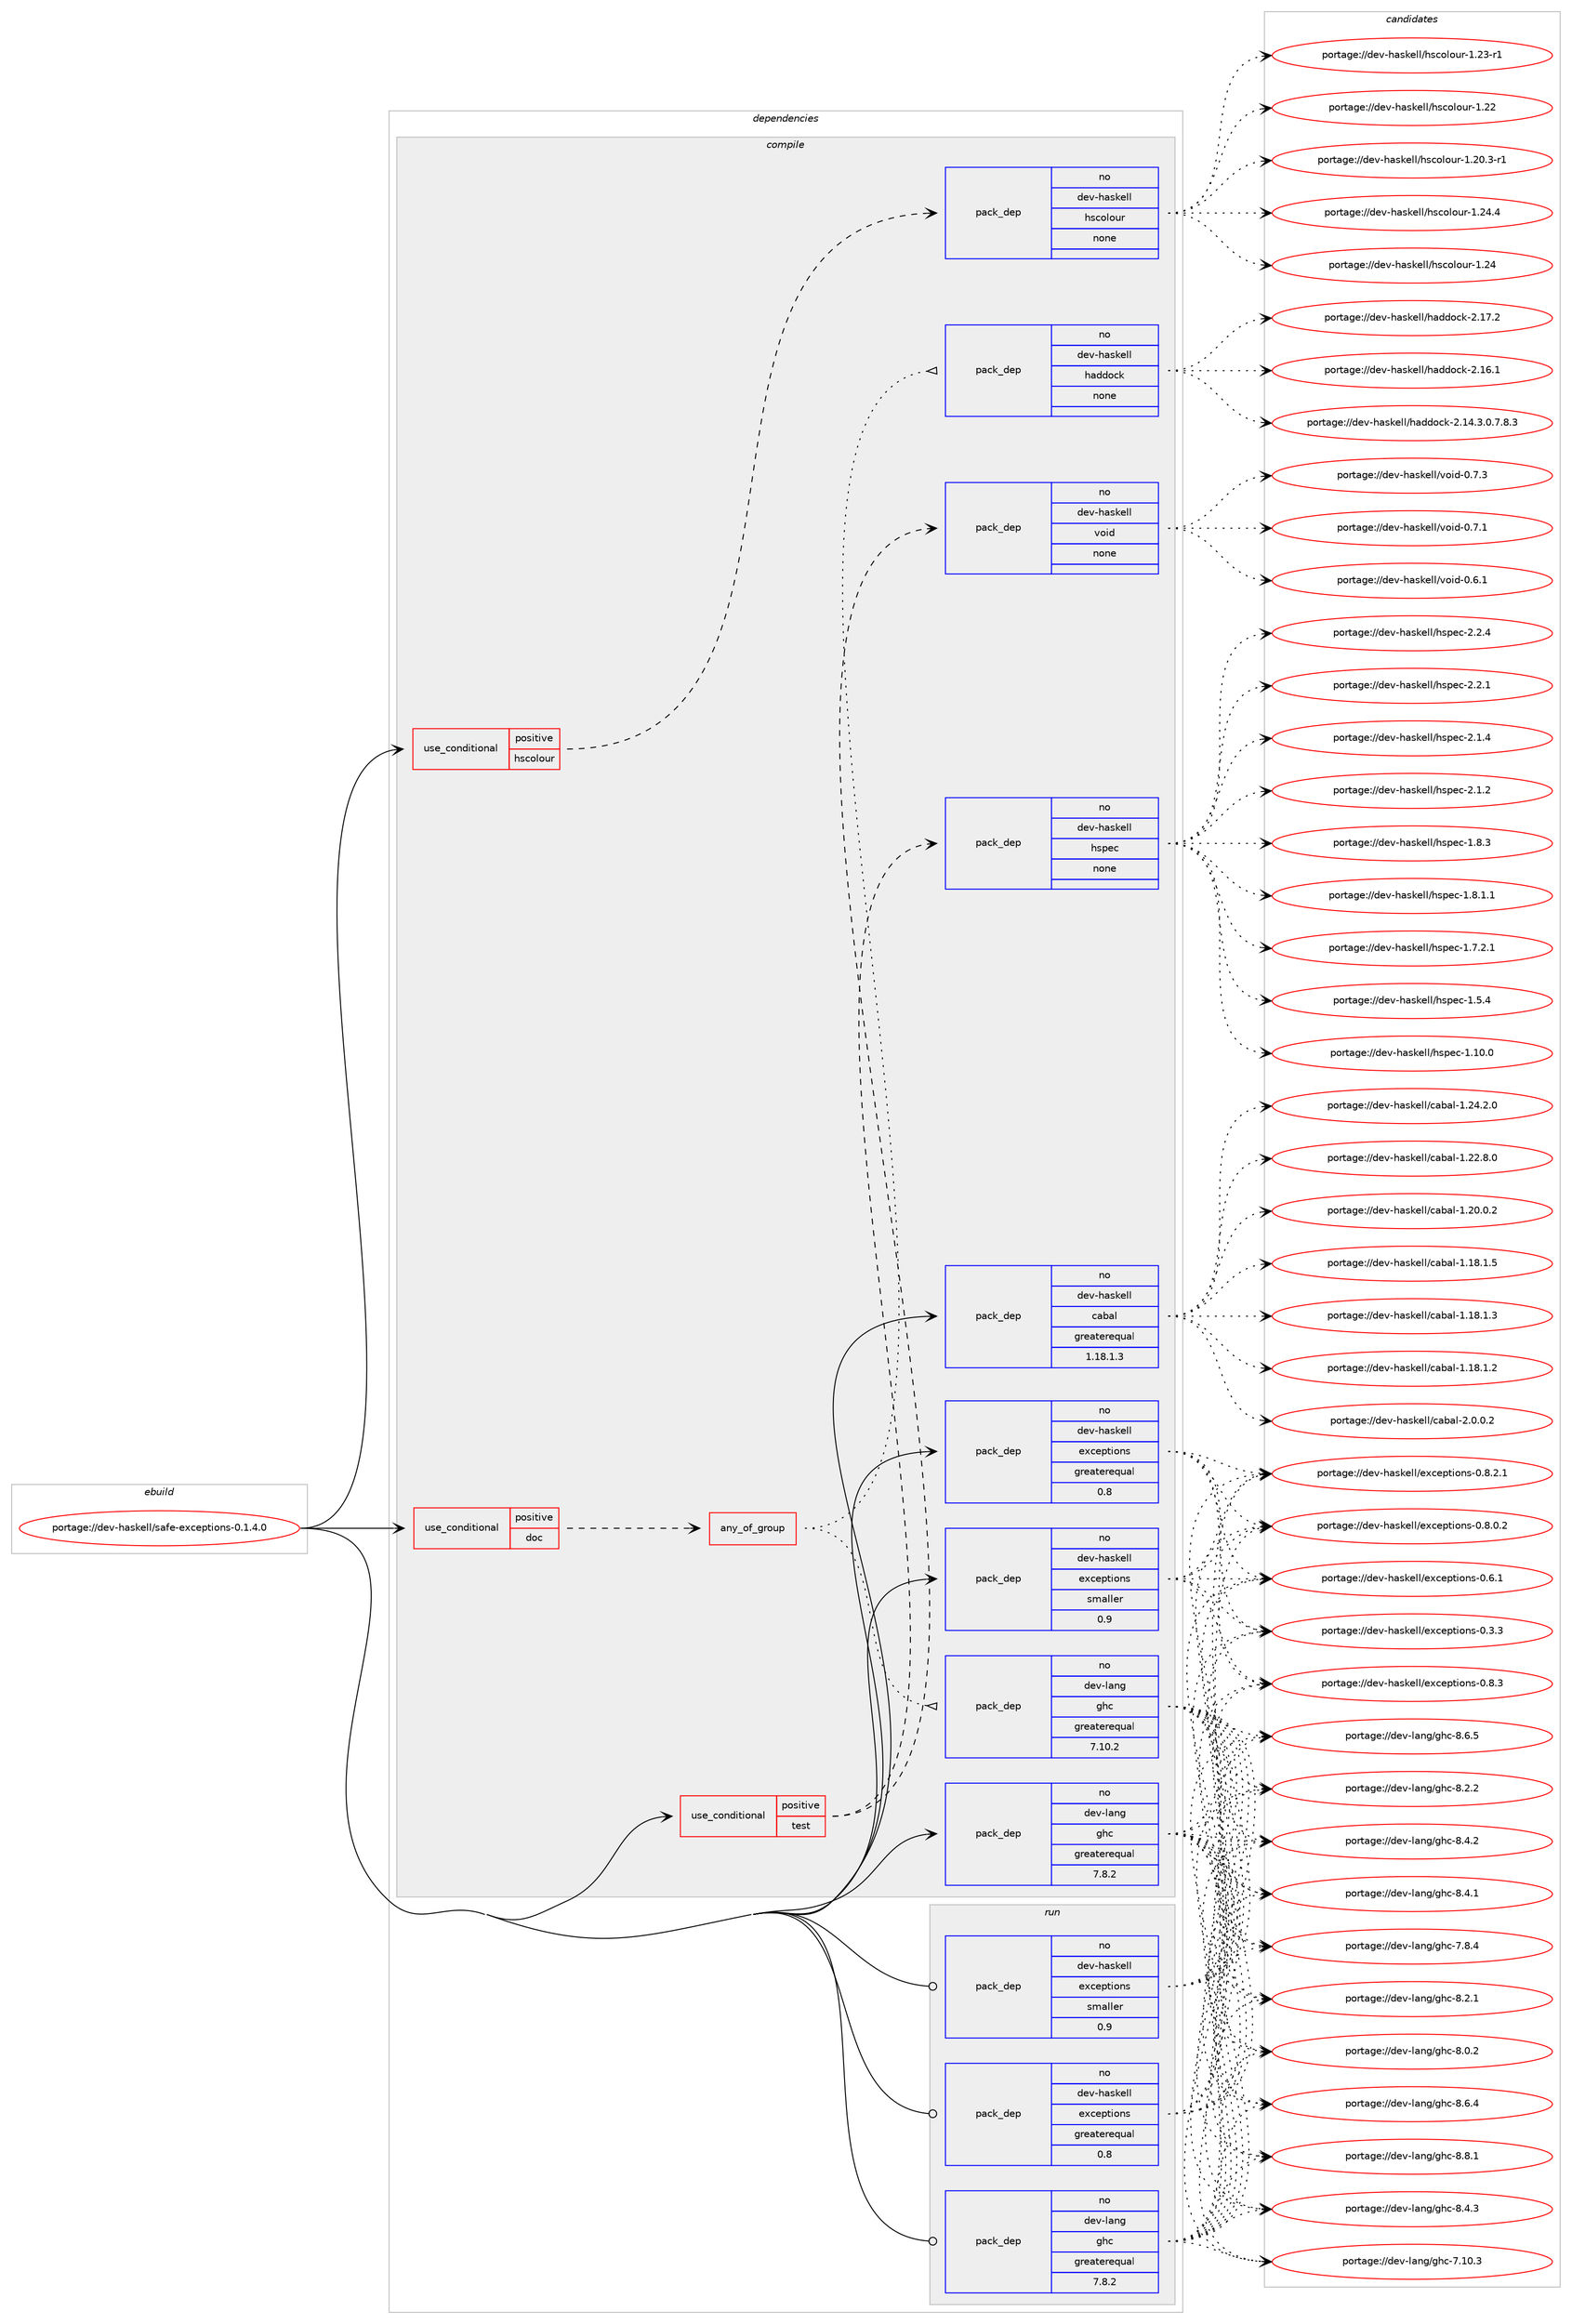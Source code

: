 digraph prolog {

# *************
# Graph options
# *************

newrank=true;
concentrate=true;
compound=true;
graph [rankdir=LR,fontname=Helvetica,fontsize=10,ranksep=1.5];#, ranksep=2.5, nodesep=0.2];
edge  [arrowhead=vee];
node  [fontname=Helvetica,fontsize=10];

# **********
# The ebuild
# **********

subgraph cluster_leftcol {
color=gray;
label=<<i>ebuild</i>>;
id [label="portage://dev-haskell/safe-exceptions-0.1.4.0", color=red, width=4, href="../dev-haskell/safe-exceptions-0.1.4.0.svg"];
}

# ****************
# The dependencies
# ****************

subgraph cluster_midcol {
color=gray;
label=<<i>dependencies</i>>;
subgraph cluster_compile {
fillcolor="#eeeeee";
style=filled;
label=<<i>compile</i>>;
subgraph cond131956 {
dependency546477 [label=<<TABLE BORDER="0" CELLBORDER="1" CELLSPACING="0" CELLPADDING="4"><TR><TD ROWSPAN="3" CELLPADDING="10">use_conditional</TD></TR><TR><TD>positive</TD></TR><TR><TD>doc</TD></TR></TABLE>>, shape=none, color=red];
subgraph any5815 {
dependency546478 [label=<<TABLE BORDER="0" CELLBORDER="1" CELLSPACING="0" CELLPADDING="4"><TR><TD CELLPADDING="10">any_of_group</TD></TR></TABLE>>, shape=none, color=red];subgraph pack408469 {
dependency546479 [label=<<TABLE BORDER="0" CELLBORDER="1" CELLSPACING="0" CELLPADDING="4" WIDTH="220"><TR><TD ROWSPAN="6" CELLPADDING="30">pack_dep</TD></TR><TR><TD WIDTH="110">no</TD></TR><TR><TD>dev-haskell</TD></TR><TR><TD>haddock</TD></TR><TR><TD>none</TD></TR><TR><TD></TD></TR></TABLE>>, shape=none, color=blue];
}
dependency546478:e -> dependency546479:w [weight=20,style="dotted",arrowhead="oinv"];
subgraph pack408470 {
dependency546480 [label=<<TABLE BORDER="0" CELLBORDER="1" CELLSPACING="0" CELLPADDING="4" WIDTH="220"><TR><TD ROWSPAN="6" CELLPADDING="30">pack_dep</TD></TR><TR><TD WIDTH="110">no</TD></TR><TR><TD>dev-lang</TD></TR><TR><TD>ghc</TD></TR><TR><TD>greaterequal</TD></TR><TR><TD>7.10.2</TD></TR></TABLE>>, shape=none, color=blue];
}
dependency546478:e -> dependency546480:w [weight=20,style="dotted",arrowhead="oinv"];
}
dependency546477:e -> dependency546478:w [weight=20,style="dashed",arrowhead="vee"];
}
id:e -> dependency546477:w [weight=20,style="solid",arrowhead="vee"];
subgraph cond131957 {
dependency546481 [label=<<TABLE BORDER="0" CELLBORDER="1" CELLSPACING="0" CELLPADDING="4"><TR><TD ROWSPAN="3" CELLPADDING="10">use_conditional</TD></TR><TR><TD>positive</TD></TR><TR><TD>hscolour</TD></TR></TABLE>>, shape=none, color=red];
subgraph pack408471 {
dependency546482 [label=<<TABLE BORDER="0" CELLBORDER="1" CELLSPACING="0" CELLPADDING="4" WIDTH="220"><TR><TD ROWSPAN="6" CELLPADDING="30">pack_dep</TD></TR><TR><TD WIDTH="110">no</TD></TR><TR><TD>dev-haskell</TD></TR><TR><TD>hscolour</TD></TR><TR><TD>none</TD></TR><TR><TD></TD></TR></TABLE>>, shape=none, color=blue];
}
dependency546481:e -> dependency546482:w [weight=20,style="dashed",arrowhead="vee"];
}
id:e -> dependency546481:w [weight=20,style="solid",arrowhead="vee"];
subgraph cond131958 {
dependency546483 [label=<<TABLE BORDER="0" CELLBORDER="1" CELLSPACING="0" CELLPADDING="4"><TR><TD ROWSPAN="3" CELLPADDING="10">use_conditional</TD></TR><TR><TD>positive</TD></TR><TR><TD>test</TD></TR></TABLE>>, shape=none, color=red];
subgraph pack408472 {
dependency546484 [label=<<TABLE BORDER="0" CELLBORDER="1" CELLSPACING="0" CELLPADDING="4" WIDTH="220"><TR><TD ROWSPAN="6" CELLPADDING="30">pack_dep</TD></TR><TR><TD WIDTH="110">no</TD></TR><TR><TD>dev-haskell</TD></TR><TR><TD>hspec</TD></TR><TR><TD>none</TD></TR><TR><TD></TD></TR></TABLE>>, shape=none, color=blue];
}
dependency546483:e -> dependency546484:w [weight=20,style="dashed",arrowhead="vee"];
subgraph pack408473 {
dependency546485 [label=<<TABLE BORDER="0" CELLBORDER="1" CELLSPACING="0" CELLPADDING="4" WIDTH="220"><TR><TD ROWSPAN="6" CELLPADDING="30">pack_dep</TD></TR><TR><TD WIDTH="110">no</TD></TR><TR><TD>dev-haskell</TD></TR><TR><TD>void</TD></TR><TR><TD>none</TD></TR><TR><TD></TD></TR></TABLE>>, shape=none, color=blue];
}
dependency546483:e -> dependency546485:w [weight=20,style="dashed",arrowhead="vee"];
}
id:e -> dependency546483:w [weight=20,style="solid",arrowhead="vee"];
subgraph pack408474 {
dependency546486 [label=<<TABLE BORDER="0" CELLBORDER="1" CELLSPACING="0" CELLPADDING="4" WIDTH="220"><TR><TD ROWSPAN="6" CELLPADDING="30">pack_dep</TD></TR><TR><TD WIDTH="110">no</TD></TR><TR><TD>dev-haskell</TD></TR><TR><TD>cabal</TD></TR><TR><TD>greaterequal</TD></TR><TR><TD>1.18.1.3</TD></TR></TABLE>>, shape=none, color=blue];
}
id:e -> dependency546486:w [weight=20,style="solid",arrowhead="vee"];
subgraph pack408475 {
dependency546487 [label=<<TABLE BORDER="0" CELLBORDER="1" CELLSPACING="0" CELLPADDING="4" WIDTH="220"><TR><TD ROWSPAN="6" CELLPADDING="30">pack_dep</TD></TR><TR><TD WIDTH="110">no</TD></TR><TR><TD>dev-haskell</TD></TR><TR><TD>exceptions</TD></TR><TR><TD>greaterequal</TD></TR><TR><TD>0.8</TD></TR></TABLE>>, shape=none, color=blue];
}
id:e -> dependency546487:w [weight=20,style="solid",arrowhead="vee"];
subgraph pack408476 {
dependency546488 [label=<<TABLE BORDER="0" CELLBORDER="1" CELLSPACING="0" CELLPADDING="4" WIDTH="220"><TR><TD ROWSPAN="6" CELLPADDING="30">pack_dep</TD></TR><TR><TD WIDTH="110">no</TD></TR><TR><TD>dev-haskell</TD></TR><TR><TD>exceptions</TD></TR><TR><TD>smaller</TD></TR><TR><TD>0.9</TD></TR></TABLE>>, shape=none, color=blue];
}
id:e -> dependency546488:w [weight=20,style="solid",arrowhead="vee"];
subgraph pack408477 {
dependency546489 [label=<<TABLE BORDER="0" CELLBORDER="1" CELLSPACING="0" CELLPADDING="4" WIDTH="220"><TR><TD ROWSPAN="6" CELLPADDING="30">pack_dep</TD></TR><TR><TD WIDTH="110">no</TD></TR><TR><TD>dev-lang</TD></TR><TR><TD>ghc</TD></TR><TR><TD>greaterequal</TD></TR><TR><TD>7.8.2</TD></TR></TABLE>>, shape=none, color=blue];
}
id:e -> dependency546489:w [weight=20,style="solid",arrowhead="vee"];
}
subgraph cluster_compileandrun {
fillcolor="#eeeeee";
style=filled;
label=<<i>compile and run</i>>;
}
subgraph cluster_run {
fillcolor="#eeeeee";
style=filled;
label=<<i>run</i>>;
subgraph pack408478 {
dependency546490 [label=<<TABLE BORDER="0" CELLBORDER="1" CELLSPACING="0" CELLPADDING="4" WIDTH="220"><TR><TD ROWSPAN="6" CELLPADDING="30">pack_dep</TD></TR><TR><TD WIDTH="110">no</TD></TR><TR><TD>dev-haskell</TD></TR><TR><TD>exceptions</TD></TR><TR><TD>greaterequal</TD></TR><TR><TD>0.8</TD></TR></TABLE>>, shape=none, color=blue];
}
id:e -> dependency546490:w [weight=20,style="solid",arrowhead="odot"];
subgraph pack408479 {
dependency546491 [label=<<TABLE BORDER="0" CELLBORDER="1" CELLSPACING="0" CELLPADDING="4" WIDTH="220"><TR><TD ROWSPAN="6" CELLPADDING="30">pack_dep</TD></TR><TR><TD WIDTH="110">no</TD></TR><TR><TD>dev-haskell</TD></TR><TR><TD>exceptions</TD></TR><TR><TD>smaller</TD></TR><TR><TD>0.9</TD></TR></TABLE>>, shape=none, color=blue];
}
id:e -> dependency546491:w [weight=20,style="solid",arrowhead="odot"];
subgraph pack408480 {
dependency546492 [label=<<TABLE BORDER="0" CELLBORDER="1" CELLSPACING="0" CELLPADDING="4" WIDTH="220"><TR><TD ROWSPAN="6" CELLPADDING="30">pack_dep</TD></TR><TR><TD WIDTH="110">no</TD></TR><TR><TD>dev-lang</TD></TR><TR><TD>ghc</TD></TR><TR><TD>greaterequal</TD></TR><TR><TD>7.8.2</TD></TR></TABLE>>, shape=none, color=blue];
}
id:e -> dependency546492:w [weight=20,style="solid",arrowhead="odot"];
}
}

# **************
# The candidates
# **************

subgraph cluster_choices {
rank=same;
color=gray;
label=<<i>candidates</i>>;

subgraph choice408469 {
color=black;
nodesep=1;
choice100101118451049711510710110810847104971001001119910745504649554650 [label="portage://dev-haskell/haddock-2.17.2", color=red, width=4,href="../dev-haskell/haddock-2.17.2.svg"];
choice100101118451049711510710110810847104971001001119910745504649544649 [label="portage://dev-haskell/haddock-2.16.1", color=red, width=4,href="../dev-haskell/haddock-2.16.1.svg"];
choice1001011184510497115107101108108471049710010011199107455046495246514648465546564651 [label="portage://dev-haskell/haddock-2.14.3.0.7.8.3", color=red, width=4,href="../dev-haskell/haddock-2.14.3.0.7.8.3.svg"];
dependency546479:e -> choice100101118451049711510710110810847104971001001119910745504649554650:w [style=dotted,weight="100"];
dependency546479:e -> choice100101118451049711510710110810847104971001001119910745504649544649:w [style=dotted,weight="100"];
dependency546479:e -> choice1001011184510497115107101108108471049710010011199107455046495246514648465546564651:w [style=dotted,weight="100"];
}
subgraph choice408470 {
color=black;
nodesep=1;
choice10010111845108971101034710310499455646564649 [label="portage://dev-lang/ghc-8.8.1", color=red, width=4,href="../dev-lang/ghc-8.8.1.svg"];
choice10010111845108971101034710310499455646544653 [label="portage://dev-lang/ghc-8.6.5", color=red, width=4,href="../dev-lang/ghc-8.6.5.svg"];
choice10010111845108971101034710310499455646544652 [label="portage://dev-lang/ghc-8.6.4", color=red, width=4,href="../dev-lang/ghc-8.6.4.svg"];
choice10010111845108971101034710310499455646524651 [label="portage://dev-lang/ghc-8.4.3", color=red, width=4,href="../dev-lang/ghc-8.4.3.svg"];
choice10010111845108971101034710310499455646524650 [label="portage://dev-lang/ghc-8.4.2", color=red, width=4,href="../dev-lang/ghc-8.4.2.svg"];
choice10010111845108971101034710310499455646524649 [label="portage://dev-lang/ghc-8.4.1", color=red, width=4,href="../dev-lang/ghc-8.4.1.svg"];
choice10010111845108971101034710310499455646504650 [label="portage://dev-lang/ghc-8.2.2", color=red, width=4,href="../dev-lang/ghc-8.2.2.svg"];
choice10010111845108971101034710310499455646504649 [label="portage://dev-lang/ghc-8.2.1", color=red, width=4,href="../dev-lang/ghc-8.2.1.svg"];
choice10010111845108971101034710310499455646484650 [label="portage://dev-lang/ghc-8.0.2", color=red, width=4,href="../dev-lang/ghc-8.0.2.svg"];
choice10010111845108971101034710310499455546564652 [label="portage://dev-lang/ghc-7.8.4", color=red, width=4,href="../dev-lang/ghc-7.8.4.svg"];
choice1001011184510897110103471031049945554649484651 [label="portage://dev-lang/ghc-7.10.3", color=red, width=4,href="../dev-lang/ghc-7.10.3.svg"];
dependency546480:e -> choice10010111845108971101034710310499455646564649:w [style=dotted,weight="100"];
dependency546480:e -> choice10010111845108971101034710310499455646544653:w [style=dotted,weight="100"];
dependency546480:e -> choice10010111845108971101034710310499455646544652:w [style=dotted,weight="100"];
dependency546480:e -> choice10010111845108971101034710310499455646524651:w [style=dotted,weight="100"];
dependency546480:e -> choice10010111845108971101034710310499455646524650:w [style=dotted,weight="100"];
dependency546480:e -> choice10010111845108971101034710310499455646524649:w [style=dotted,weight="100"];
dependency546480:e -> choice10010111845108971101034710310499455646504650:w [style=dotted,weight="100"];
dependency546480:e -> choice10010111845108971101034710310499455646504649:w [style=dotted,weight="100"];
dependency546480:e -> choice10010111845108971101034710310499455646484650:w [style=dotted,weight="100"];
dependency546480:e -> choice10010111845108971101034710310499455546564652:w [style=dotted,weight="100"];
dependency546480:e -> choice1001011184510897110103471031049945554649484651:w [style=dotted,weight="100"];
}
subgraph choice408471 {
color=black;
nodesep=1;
choice1001011184510497115107101108108471041159911110811111711445494650524652 [label="portage://dev-haskell/hscolour-1.24.4", color=red, width=4,href="../dev-haskell/hscolour-1.24.4.svg"];
choice100101118451049711510710110810847104115991111081111171144549465052 [label="portage://dev-haskell/hscolour-1.24", color=red, width=4,href="../dev-haskell/hscolour-1.24.svg"];
choice1001011184510497115107101108108471041159911110811111711445494650514511449 [label="portage://dev-haskell/hscolour-1.23-r1", color=red, width=4,href="../dev-haskell/hscolour-1.23-r1.svg"];
choice100101118451049711510710110810847104115991111081111171144549465050 [label="portage://dev-haskell/hscolour-1.22", color=red, width=4,href="../dev-haskell/hscolour-1.22.svg"];
choice10010111845104971151071011081084710411599111108111117114454946504846514511449 [label="portage://dev-haskell/hscolour-1.20.3-r1", color=red, width=4,href="../dev-haskell/hscolour-1.20.3-r1.svg"];
dependency546482:e -> choice1001011184510497115107101108108471041159911110811111711445494650524652:w [style=dotted,weight="100"];
dependency546482:e -> choice100101118451049711510710110810847104115991111081111171144549465052:w [style=dotted,weight="100"];
dependency546482:e -> choice1001011184510497115107101108108471041159911110811111711445494650514511449:w [style=dotted,weight="100"];
dependency546482:e -> choice100101118451049711510710110810847104115991111081111171144549465050:w [style=dotted,weight="100"];
dependency546482:e -> choice10010111845104971151071011081084710411599111108111117114454946504846514511449:w [style=dotted,weight="100"];
}
subgraph choice408472 {
color=black;
nodesep=1;
choice10010111845104971151071011081084710411511210199455046504652 [label="portage://dev-haskell/hspec-2.2.4", color=red, width=4,href="../dev-haskell/hspec-2.2.4.svg"];
choice10010111845104971151071011081084710411511210199455046504649 [label="portage://dev-haskell/hspec-2.2.1", color=red, width=4,href="../dev-haskell/hspec-2.2.1.svg"];
choice10010111845104971151071011081084710411511210199455046494652 [label="portage://dev-haskell/hspec-2.1.4", color=red, width=4,href="../dev-haskell/hspec-2.1.4.svg"];
choice10010111845104971151071011081084710411511210199455046494650 [label="portage://dev-haskell/hspec-2.1.2", color=red, width=4,href="../dev-haskell/hspec-2.1.2.svg"];
choice10010111845104971151071011081084710411511210199454946564651 [label="portage://dev-haskell/hspec-1.8.3", color=red, width=4,href="../dev-haskell/hspec-1.8.3.svg"];
choice100101118451049711510710110810847104115112101994549465646494649 [label="portage://dev-haskell/hspec-1.8.1.1", color=red, width=4,href="../dev-haskell/hspec-1.8.1.1.svg"];
choice100101118451049711510710110810847104115112101994549465546504649 [label="portage://dev-haskell/hspec-1.7.2.1", color=red, width=4,href="../dev-haskell/hspec-1.7.2.1.svg"];
choice10010111845104971151071011081084710411511210199454946534652 [label="portage://dev-haskell/hspec-1.5.4", color=red, width=4,href="../dev-haskell/hspec-1.5.4.svg"];
choice1001011184510497115107101108108471041151121019945494649484648 [label="portage://dev-haskell/hspec-1.10.0", color=red, width=4,href="../dev-haskell/hspec-1.10.0.svg"];
dependency546484:e -> choice10010111845104971151071011081084710411511210199455046504652:w [style=dotted,weight="100"];
dependency546484:e -> choice10010111845104971151071011081084710411511210199455046504649:w [style=dotted,weight="100"];
dependency546484:e -> choice10010111845104971151071011081084710411511210199455046494652:w [style=dotted,weight="100"];
dependency546484:e -> choice10010111845104971151071011081084710411511210199455046494650:w [style=dotted,weight="100"];
dependency546484:e -> choice10010111845104971151071011081084710411511210199454946564651:w [style=dotted,weight="100"];
dependency546484:e -> choice100101118451049711510710110810847104115112101994549465646494649:w [style=dotted,weight="100"];
dependency546484:e -> choice100101118451049711510710110810847104115112101994549465546504649:w [style=dotted,weight="100"];
dependency546484:e -> choice10010111845104971151071011081084710411511210199454946534652:w [style=dotted,weight="100"];
dependency546484:e -> choice1001011184510497115107101108108471041151121019945494649484648:w [style=dotted,weight="100"];
}
subgraph choice408473 {
color=black;
nodesep=1;
choice100101118451049711510710110810847118111105100454846554651 [label="portage://dev-haskell/void-0.7.3", color=red, width=4,href="../dev-haskell/void-0.7.3.svg"];
choice100101118451049711510710110810847118111105100454846554649 [label="portage://dev-haskell/void-0.7.1", color=red, width=4,href="../dev-haskell/void-0.7.1.svg"];
choice100101118451049711510710110810847118111105100454846544649 [label="portage://dev-haskell/void-0.6.1", color=red, width=4,href="../dev-haskell/void-0.6.1.svg"];
dependency546485:e -> choice100101118451049711510710110810847118111105100454846554651:w [style=dotted,weight="100"];
dependency546485:e -> choice100101118451049711510710110810847118111105100454846554649:w [style=dotted,weight="100"];
dependency546485:e -> choice100101118451049711510710110810847118111105100454846544649:w [style=dotted,weight="100"];
}
subgraph choice408474 {
color=black;
nodesep=1;
choice100101118451049711510710110810847999798971084550464846484650 [label="portage://dev-haskell/cabal-2.0.0.2", color=red, width=4,href="../dev-haskell/cabal-2.0.0.2.svg"];
choice10010111845104971151071011081084799979897108454946505246504648 [label="portage://dev-haskell/cabal-1.24.2.0", color=red, width=4,href="../dev-haskell/cabal-1.24.2.0.svg"];
choice10010111845104971151071011081084799979897108454946505046564648 [label="portage://dev-haskell/cabal-1.22.8.0", color=red, width=4,href="../dev-haskell/cabal-1.22.8.0.svg"];
choice10010111845104971151071011081084799979897108454946504846484650 [label="portage://dev-haskell/cabal-1.20.0.2", color=red, width=4,href="../dev-haskell/cabal-1.20.0.2.svg"];
choice10010111845104971151071011081084799979897108454946495646494653 [label="portage://dev-haskell/cabal-1.18.1.5", color=red, width=4,href="../dev-haskell/cabal-1.18.1.5.svg"];
choice10010111845104971151071011081084799979897108454946495646494651 [label="portage://dev-haskell/cabal-1.18.1.3", color=red, width=4,href="../dev-haskell/cabal-1.18.1.3.svg"];
choice10010111845104971151071011081084799979897108454946495646494650 [label="portage://dev-haskell/cabal-1.18.1.2", color=red, width=4,href="../dev-haskell/cabal-1.18.1.2.svg"];
dependency546486:e -> choice100101118451049711510710110810847999798971084550464846484650:w [style=dotted,weight="100"];
dependency546486:e -> choice10010111845104971151071011081084799979897108454946505246504648:w [style=dotted,weight="100"];
dependency546486:e -> choice10010111845104971151071011081084799979897108454946505046564648:w [style=dotted,weight="100"];
dependency546486:e -> choice10010111845104971151071011081084799979897108454946504846484650:w [style=dotted,weight="100"];
dependency546486:e -> choice10010111845104971151071011081084799979897108454946495646494653:w [style=dotted,weight="100"];
dependency546486:e -> choice10010111845104971151071011081084799979897108454946495646494651:w [style=dotted,weight="100"];
dependency546486:e -> choice10010111845104971151071011081084799979897108454946495646494650:w [style=dotted,weight="100"];
}
subgraph choice408475 {
color=black;
nodesep=1;
choice10010111845104971151071011081084710112099101112116105111110115454846564651 [label="portage://dev-haskell/exceptions-0.8.3", color=red, width=4,href="../dev-haskell/exceptions-0.8.3.svg"];
choice100101118451049711510710110810847101120991011121161051111101154548465646504649 [label="portage://dev-haskell/exceptions-0.8.2.1", color=red, width=4,href="../dev-haskell/exceptions-0.8.2.1.svg"];
choice100101118451049711510710110810847101120991011121161051111101154548465646484650 [label="portage://dev-haskell/exceptions-0.8.0.2", color=red, width=4,href="../dev-haskell/exceptions-0.8.0.2.svg"];
choice10010111845104971151071011081084710112099101112116105111110115454846544649 [label="portage://dev-haskell/exceptions-0.6.1", color=red, width=4,href="../dev-haskell/exceptions-0.6.1.svg"];
choice10010111845104971151071011081084710112099101112116105111110115454846514651 [label="portage://dev-haskell/exceptions-0.3.3", color=red, width=4,href="../dev-haskell/exceptions-0.3.3.svg"];
dependency546487:e -> choice10010111845104971151071011081084710112099101112116105111110115454846564651:w [style=dotted,weight="100"];
dependency546487:e -> choice100101118451049711510710110810847101120991011121161051111101154548465646504649:w [style=dotted,weight="100"];
dependency546487:e -> choice100101118451049711510710110810847101120991011121161051111101154548465646484650:w [style=dotted,weight="100"];
dependency546487:e -> choice10010111845104971151071011081084710112099101112116105111110115454846544649:w [style=dotted,weight="100"];
dependency546487:e -> choice10010111845104971151071011081084710112099101112116105111110115454846514651:w [style=dotted,weight="100"];
}
subgraph choice408476 {
color=black;
nodesep=1;
choice10010111845104971151071011081084710112099101112116105111110115454846564651 [label="portage://dev-haskell/exceptions-0.8.3", color=red, width=4,href="../dev-haskell/exceptions-0.8.3.svg"];
choice100101118451049711510710110810847101120991011121161051111101154548465646504649 [label="portage://dev-haskell/exceptions-0.8.2.1", color=red, width=4,href="../dev-haskell/exceptions-0.8.2.1.svg"];
choice100101118451049711510710110810847101120991011121161051111101154548465646484650 [label="portage://dev-haskell/exceptions-0.8.0.2", color=red, width=4,href="../dev-haskell/exceptions-0.8.0.2.svg"];
choice10010111845104971151071011081084710112099101112116105111110115454846544649 [label="portage://dev-haskell/exceptions-0.6.1", color=red, width=4,href="../dev-haskell/exceptions-0.6.1.svg"];
choice10010111845104971151071011081084710112099101112116105111110115454846514651 [label="portage://dev-haskell/exceptions-0.3.3", color=red, width=4,href="../dev-haskell/exceptions-0.3.3.svg"];
dependency546488:e -> choice10010111845104971151071011081084710112099101112116105111110115454846564651:w [style=dotted,weight="100"];
dependency546488:e -> choice100101118451049711510710110810847101120991011121161051111101154548465646504649:w [style=dotted,weight="100"];
dependency546488:e -> choice100101118451049711510710110810847101120991011121161051111101154548465646484650:w [style=dotted,weight="100"];
dependency546488:e -> choice10010111845104971151071011081084710112099101112116105111110115454846544649:w [style=dotted,weight="100"];
dependency546488:e -> choice10010111845104971151071011081084710112099101112116105111110115454846514651:w [style=dotted,weight="100"];
}
subgraph choice408477 {
color=black;
nodesep=1;
choice10010111845108971101034710310499455646564649 [label="portage://dev-lang/ghc-8.8.1", color=red, width=4,href="../dev-lang/ghc-8.8.1.svg"];
choice10010111845108971101034710310499455646544653 [label="portage://dev-lang/ghc-8.6.5", color=red, width=4,href="../dev-lang/ghc-8.6.5.svg"];
choice10010111845108971101034710310499455646544652 [label="portage://dev-lang/ghc-8.6.4", color=red, width=4,href="../dev-lang/ghc-8.6.4.svg"];
choice10010111845108971101034710310499455646524651 [label="portage://dev-lang/ghc-8.4.3", color=red, width=4,href="../dev-lang/ghc-8.4.3.svg"];
choice10010111845108971101034710310499455646524650 [label="portage://dev-lang/ghc-8.4.2", color=red, width=4,href="../dev-lang/ghc-8.4.2.svg"];
choice10010111845108971101034710310499455646524649 [label="portage://dev-lang/ghc-8.4.1", color=red, width=4,href="../dev-lang/ghc-8.4.1.svg"];
choice10010111845108971101034710310499455646504650 [label="portage://dev-lang/ghc-8.2.2", color=red, width=4,href="../dev-lang/ghc-8.2.2.svg"];
choice10010111845108971101034710310499455646504649 [label="portage://dev-lang/ghc-8.2.1", color=red, width=4,href="../dev-lang/ghc-8.2.1.svg"];
choice10010111845108971101034710310499455646484650 [label="portage://dev-lang/ghc-8.0.2", color=red, width=4,href="../dev-lang/ghc-8.0.2.svg"];
choice10010111845108971101034710310499455546564652 [label="portage://dev-lang/ghc-7.8.4", color=red, width=4,href="../dev-lang/ghc-7.8.4.svg"];
choice1001011184510897110103471031049945554649484651 [label="portage://dev-lang/ghc-7.10.3", color=red, width=4,href="../dev-lang/ghc-7.10.3.svg"];
dependency546489:e -> choice10010111845108971101034710310499455646564649:w [style=dotted,weight="100"];
dependency546489:e -> choice10010111845108971101034710310499455646544653:w [style=dotted,weight="100"];
dependency546489:e -> choice10010111845108971101034710310499455646544652:w [style=dotted,weight="100"];
dependency546489:e -> choice10010111845108971101034710310499455646524651:w [style=dotted,weight="100"];
dependency546489:e -> choice10010111845108971101034710310499455646524650:w [style=dotted,weight="100"];
dependency546489:e -> choice10010111845108971101034710310499455646524649:w [style=dotted,weight="100"];
dependency546489:e -> choice10010111845108971101034710310499455646504650:w [style=dotted,weight="100"];
dependency546489:e -> choice10010111845108971101034710310499455646504649:w [style=dotted,weight="100"];
dependency546489:e -> choice10010111845108971101034710310499455646484650:w [style=dotted,weight="100"];
dependency546489:e -> choice10010111845108971101034710310499455546564652:w [style=dotted,weight="100"];
dependency546489:e -> choice1001011184510897110103471031049945554649484651:w [style=dotted,weight="100"];
}
subgraph choice408478 {
color=black;
nodesep=1;
choice10010111845104971151071011081084710112099101112116105111110115454846564651 [label="portage://dev-haskell/exceptions-0.8.3", color=red, width=4,href="../dev-haskell/exceptions-0.8.3.svg"];
choice100101118451049711510710110810847101120991011121161051111101154548465646504649 [label="portage://dev-haskell/exceptions-0.8.2.1", color=red, width=4,href="../dev-haskell/exceptions-0.8.2.1.svg"];
choice100101118451049711510710110810847101120991011121161051111101154548465646484650 [label="portage://dev-haskell/exceptions-0.8.0.2", color=red, width=4,href="../dev-haskell/exceptions-0.8.0.2.svg"];
choice10010111845104971151071011081084710112099101112116105111110115454846544649 [label="portage://dev-haskell/exceptions-0.6.1", color=red, width=4,href="../dev-haskell/exceptions-0.6.1.svg"];
choice10010111845104971151071011081084710112099101112116105111110115454846514651 [label="portage://dev-haskell/exceptions-0.3.3", color=red, width=4,href="../dev-haskell/exceptions-0.3.3.svg"];
dependency546490:e -> choice10010111845104971151071011081084710112099101112116105111110115454846564651:w [style=dotted,weight="100"];
dependency546490:e -> choice100101118451049711510710110810847101120991011121161051111101154548465646504649:w [style=dotted,weight="100"];
dependency546490:e -> choice100101118451049711510710110810847101120991011121161051111101154548465646484650:w [style=dotted,weight="100"];
dependency546490:e -> choice10010111845104971151071011081084710112099101112116105111110115454846544649:w [style=dotted,weight="100"];
dependency546490:e -> choice10010111845104971151071011081084710112099101112116105111110115454846514651:w [style=dotted,weight="100"];
}
subgraph choice408479 {
color=black;
nodesep=1;
choice10010111845104971151071011081084710112099101112116105111110115454846564651 [label="portage://dev-haskell/exceptions-0.8.3", color=red, width=4,href="../dev-haskell/exceptions-0.8.3.svg"];
choice100101118451049711510710110810847101120991011121161051111101154548465646504649 [label="portage://dev-haskell/exceptions-0.8.2.1", color=red, width=4,href="../dev-haskell/exceptions-0.8.2.1.svg"];
choice100101118451049711510710110810847101120991011121161051111101154548465646484650 [label="portage://dev-haskell/exceptions-0.8.0.2", color=red, width=4,href="../dev-haskell/exceptions-0.8.0.2.svg"];
choice10010111845104971151071011081084710112099101112116105111110115454846544649 [label="portage://dev-haskell/exceptions-0.6.1", color=red, width=4,href="../dev-haskell/exceptions-0.6.1.svg"];
choice10010111845104971151071011081084710112099101112116105111110115454846514651 [label="portage://dev-haskell/exceptions-0.3.3", color=red, width=4,href="../dev-haskell/exceptions-0.3.3.svg"];
dependency546491:e -> choice10010111845104971151071011081084710112099101112116105111110115454846564651:w [style=dotted,weight="100"];
dependency546491:e -> choice100101118451049711510710110810847101120991011121161051111101154548465646504649:w [style=dotted,weight="100"];
dependency546491:e -> choice100101118451049711510710110810847101120991011121161051111101154548465646484650:w [style=dotted,weight="100"];
dependency546491:e -> choice10010111845104971151071011081084710112099101112116105111110115454846544649:w [style=dotted,weight="100"];
dependency546491:e -> choice10010111845104971151071011081084710112099101112116105111110115454846514651:w [style=dotted,weight="100"];
}
subgraph choice408480 {
color=black;
nodesep=1;
choice10010111845108971101034710310499455646564649 [label="portage://dev-lang/ghc-8.8.1", color=red, width=4,href="../dev-lang/ghc-8.8.1.svg"];
choice10010111845108971101034710310499455646544653 [label="portage://dev-lang/ghc-8.6.5", color=red, width=4,href="../dev-lang/ghc-8.6.5.svg"];
choice10010111845108971101034710310499455646544652 [label="portage://dev-lang/ghc-8.6.4", color=red, width=4,href="../dev-lang/ghc-8.6.4.svg"];
choice10010111845108971101034710310499455646524651 [label="portage://dev-lang/ghc-8.4.3", color=red, width=4,href="../dev-lang/ghc-8.4.3.svg"];
choice10010111845108971101034710310499455646524650 [label="portage://dev-lang/ghc-8.4.2", color=red, width=4,href="../dev-lang/ghc-8.4.2.svg"];
choice10010111845108971101034710310499455646524649 [label="portage://dev-lang/ghc-8.4.1", color=red, width=4,href="../dev-lang/ghc-8.4.1.svg"];
choice10010111845108971101034710310499455646504650 [label="portage://dev-lang/ghc-8.2.2", color=red, width=4,href="../dev-lang/ghc-8.2.2.svg"];
choice10010111845108971101034710310499455646504649 [label="portage://dev-lang/ghc-8.2.1", color=red, width=4,href="../dev-lang/ghc-8.2.1.svg"];
choice10010111845108971101034710310499455646484650 [label="portage://dev-lang/ghc-8.0.2", color=red, width=4,href="../dev-lang/ghc-8.0.2.svg"];
choice10010111845108971101034710310499455546564652 [label="portage://dev-lang/ghc-7.8.4", color=red, width=4,href="../dev-lang/ghc-7.8.4.svg"];
choice1001011184510897110103471031049945554649484651 [label="portage://dev-lang/ghc-7.10.3", color=red, width=4,href="../dev-lang/ghc-7.10.3.svg"];
dependency546492:e -> choice10010111845108971101034710310499455646564649:w [style=dotted,weight="100"];
dependency546492:e -> choice10010111845108971101034710310499455646544653:w [style=dotted,weight="100"];
dependency546492:e -> choice10010111845108971101034710310499455646544652:w [style=dotted,weight="100"];
dependency546492:e -> choice10010111845108971101034710310499455646524651:w [style=dotted,weight="100"];
dependency546492:e -> choice10010111845108971101034710310499455646524650:w [style=dotted,weight="100"];
dependency546492:e -> choice10010111845108971101034710310499455646524649:w [style=dotted,weight="100"];
dependency546492:e -> choice10010111845108971101034710310499455646504650:w [style=dotted,weight="100"];
dependency546492:e -> choice10010111845108971101034710310499455646504649:w [style=dotted,weight="100"];
dependency546492:e -> choice10010111845108971101034710310499455646484650:w [style=dotted,weight="100"];
dependency546492:e -> choice10010111845108971101034710310499455546564652:w [style=dotted,weight="100"];
dependency546492:e -> choice1001011184510897110103471031049945554649484651:w [style=dotted,weight="100"];
}
}

}
